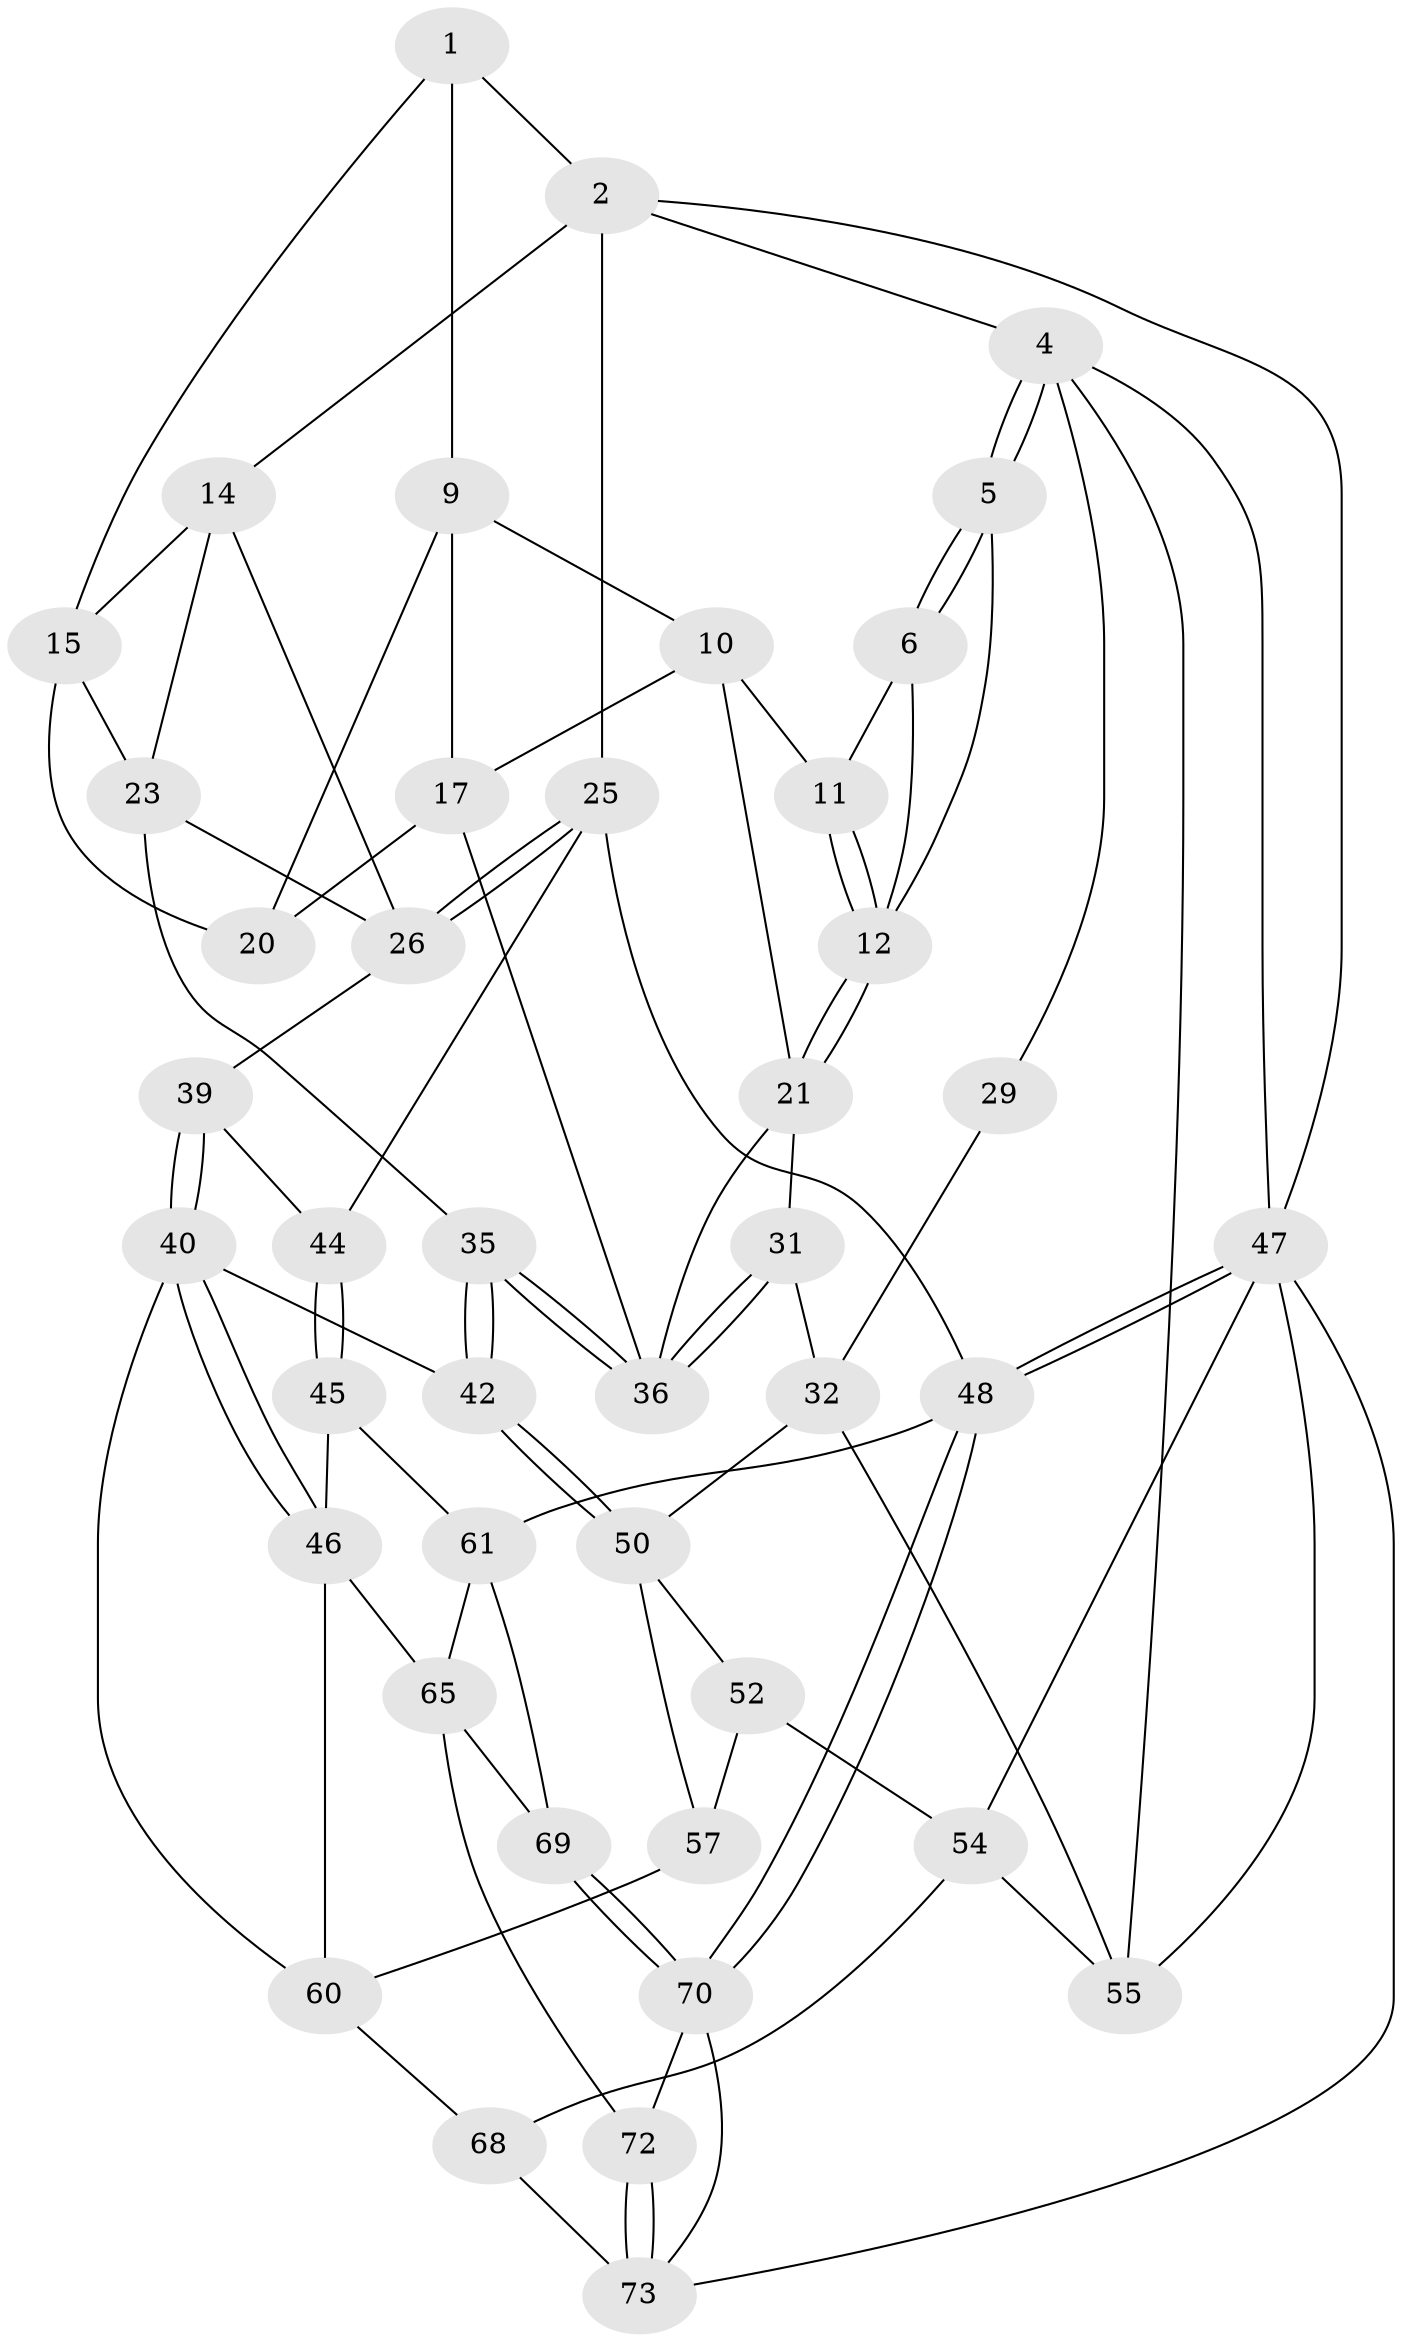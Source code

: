 // original degree distribution, {3: 0.05405405405405406, 4: 0.21621621621621623, 5: 0.4864864864864865, 6: 0.24324324324324326}
// Generated by graph-tools (version 1.1) at 2025/42/03/06/25 10:42:36]
// undirected, 43 vertices, 95 edges
graph export_dot {
graph [start="1"]
  node [color=gray90,style=filled];
  1 [pos="+0.29357761480046124+0",super="+8"];
  2 [pos="+0.8808211070079325+0",super="+3"];
  4 [pos="+0+0",super="+28"];
  5 [pos="+0+0",super="+27"];
  6 [pos="+0.168363818661743+0",super="+7"];
  9 [pos="+0.41957839975549316+0.05474017627450549",super="+16"];
  10 [pos="+0.36926697558500776+0.11528892833767054",super="+18"];
  11 [pos="+0.28698855373241366+0.162785617751454"];
  12 [pos="+0.23402584893700654+0.24277731084367868",super="+13"];
  14 [pos="+0.7709698446055295+0.036607146246410587",super="+22"];
  15 [pos="+0.6644617770601943+0.1018765702873216",super="+19"];
  17 [pos="+0.3943738930097491+0.25859643453341236",super="+34"];
  20 [pos="+0.5356884532231208+0.22359334576458043"];
  21 [pos="+0.25938097712787256+0.3213500676326609",super="+30"];
  23 [pos="+0.8161324664233744+0.3232211337378621",super="+24"];
  25 [pos="+1+0.2766188818862753",super="+43"];
  26 [pos="+1+0.296833771973489",super="+38"];
  29 [pos="+0.06220745470119325+0.2442769234246804"];
  31 [pos="+0.2413818727167083+0.37437678067747826"];
  32 [pos="+0.1964670127162302+0.421031235368514",super="+33"];
  35 [pos="+0.5853151535423049+0.5181091127722891"];
  36 [pos="+0.5738028076886165+0.5078475944338718",super="+37"];
  39 [pos="+0.8918259278186185+0.44012902428663153"];
  40 [pos="+0.6682605195097829+0.5830568429787396",super="+41"];
  42 [pos="+0.5875427636551936+0.5443817169669989"];
  44 [pos="+0.9054931150078411+0.4726154762834985"];
  45 [pos="+0.9682361563531984+0.6537906151326452"];
  46 [pos="+0.7867621060624368+0.6594843664539031",super="+63"];
  47 [pos="+1+1",super="+58"];
  48 [pos="+1+0.8936840142831673",super="+49"];
  50 [pos="+0.46304886227808684+0.5572394437734224",super="+51"];
  52 [pos="+0.29671848162202574+0.5767028602794394",super="+53"];
  54 [pos="+0.14664068140826725+0.7130797374268878",super="+67"];
  55 [pos="+0+0.543235644535437",super="+56"];
  57 [pos="+0.3349381287840436+0.5925255916216403",super="+59"];
  60 [pos="+0.4487044795863408+0.8861978971429589",super="+64"];
  61 [pos="+1+0.6758388819960215",super="+62"];
  65 [pos="+0.8580630090544829+0.8464422523388918",super="+66"];
  68 [pos="+0.399032388507742+1"];
  69 [pos="+0.9098984446109076+0.8690098542466747"];
  70 [pos="+0.94128972534829+0.9291909297913439",super="+71"];
  72 [pos="+0.7984737514895693+0.9223643626268363"];
  73 [pos="+0.7412272332786308+1",super="+74"];
  1 -- 2;
  1 -- 9;
  1 -- 15;
  2 -- 14;
  2 -- 25;
  2 -- 4;
  2 -- 47;
  4 -- 5;
  4 -- 5;
  4 -- 29;
  4 -- 55;
  4 -- 47;
  5 -- 6;
  5 -- 6;
  5 -- 12;
  6 -- 11;
  6 -- 12;
  9 -- 10;
  9 -- 20;
  9 -- 17;
  10 -- 11;
  10 -- 17;
  10 -- 21;
  11 -- 12;
  11 -- 12;
  12 -- 21;
  12 -- 21;
  14 -- 15;
  14 -- 26;
  14 -- 23;
  15 -- 20;
  15 -- 23;
  17 -- 20;
  17 -- 36;
  21 -- 36;
  21 -- 31;
  23 -- 26;
  23 -- 35;
  25 -- 26;
  25 -- 26;
  25 -- 44;
  25 -- 48;
  26 -- 39;
  29 -- 32;
  31 -- 32;
  31 -- 36;
  31 -- 36;
  32 -- 55;
  32 -- 50;
  35 -- 36;
  35 -- 36;
  35 -- 42;
  35 -- 42;
  39 -- 40;
  39 -- 40;
  39 -- 44;
  40 -- 46;
  40 -- 46;
  40 -- 42;
  40 -- 60;
  42 -- 50;
  42 -- 50;
  44 -- 45;
  44 -- 45;
  45 -- 46;
  45 -- 61;
  46 -- 60;
  46 -- 65;
  47 -- 48;
  47 -- 48;
  47 -- 73;
  47 -- 55;
  47 -- 54;
  48 -- 70;
  48 -- 70;
  48 -- 61;
  50 -- 57;
  50 -- 52;
  52 -- 57 [weight=2];
  52 -- 54;
  54 -- 55;
  54 -- 68;
  57 -- 60;
  60 -- 68;
  61 -- 69;
  61 -- 65;
  65 -- 69;
  65 -- 72;
  68 -- 73;
  69 -- 70;
  69 -- 70;
  70 -- 72;
  70 -- 73;
  72 -- 73;
  72 -- 73;
}
